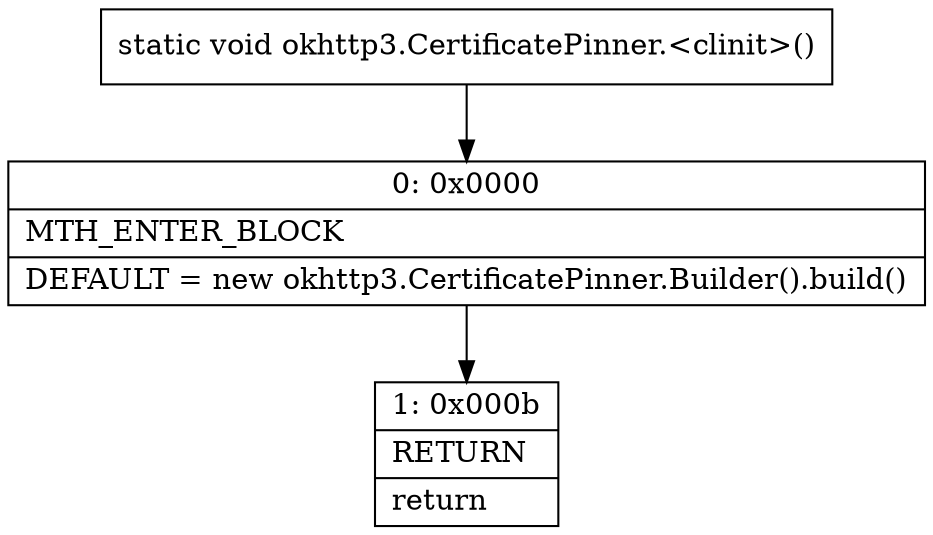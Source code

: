 digraph "CFG forokhttp3.CertificatePinner.\<clinit\>()V" {
Node_0 [shape=record,label="{0\:\ 0x0000|MTH_ENTER_BLOCK\l|DEFAULT = new okhttp3.CertificatePinner.Builder().build()\l}"];
Node_1 [shape=record,label="{1\:\ 0x000b|RETURN\l|return\l}"];
MethodNode[shape=record,label="{static void okhttp3.CertificatePinner.\<clinit\>() }"];
MethodNode -> Node_0;
Node_0 -> Node_1;
}

